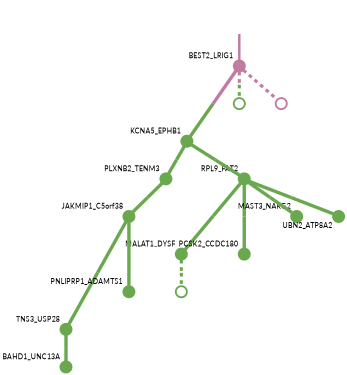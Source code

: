 strict digraph  {
graph[splines=false]; nodesep=0.7; rankdir=TB; ranksep=0.6; forcelabels=true; dpi=600; size=2.5;
0 [color="#c27ba0ff", fillcolor="#c27ba0ff", fixedsize=true, fontname=Lato, fontsize="12pt", height="0.25", label="", penwidth=3, shape=circle, style=filled, xlabel=BEST2_LRIG1];
2 [color="#6aa84fff", fillcolor="#6aa84fff", fixedsize=true, fontname=Lato, fontsize="12pt", height="0.25", label="", penwidth=3, shape=circle, style=filled, xlabel=KCNA5_EPHB1];
12 [color="#6aa84fff", fillcolor="#6aa84fff", fixedsize=true, fontname=Lato, fontsize="12pt", height="0.25", label="", penwidth=3, shape=circle, style=solid, xlabel=""];
14 [color="#c27ba0ff", fillcolor="#c27ba0ff", fixedsize=true, fontname=Lato, fontsize="12pt", height="0.25", label="", penwidth=3, shape=circle, style=solid, xlabel=""];
1 [color="#6aa84fff", fillcolor="#6aa84fff", fixedsize=true, fontname=Lato, fontsize="12pt", height="0.25", label="", penwidth=3, shape=circle, style=filled, xlabel=TNS3_USP28];
10 [color="#6aa84fff", fillcolor="#6aa84fff", fixedsize=true, fontname=Lato, fontsize="12pt", height="0.25", label="", penwidth=3, shape=circle, style=filled, xlabel=BAHD1_UNC13A];
9 [color="#6aa84fff", fillcolor="#6aa84fff", fixedsize=true, fontname=Lato, fontsize="12pt", height="0.25", label="", penwidth=3, shape=circle, style=filled, xlabel=PLXNB2_TENM3];
11 [color="#6aa84fff", fillcolor="#6aa84fff", fixedsize=true, fontname=Lato, fontsize="12pt", height="0.25", label="", penwidth=3, shape=circle, style=filled, xlabel=RPL9_FAT2];
4 [color="#6aa84fff", fillcolor="#6aa84fff", fixedsize=true, fontname=Lato, fontsize="12pt", height="0.25", label="", penwidth=3, shape=circle, style=filled, xlabel=MALAT1_DYSF];
13 [color="#6aa84fff", fillcolor="#6aa84fff", fixedsize=true, fontname=Lato, fontsize="12pt", height="0.25", label="", penwidth=3, shape=circle, style=solid, xlabel=""];
8 [color="#6aa84fff", fillcolor="#6aa84fff", fixedsize=true, fontname=Lato, fontsize="12pt", height="0.25", label="", penwidth=3, shape=circle, style=filled, xlabel=JAKMIP1_C5orf38];
5 [color="#6aa84fff", fillcolor="#6aa84fff", fixedsize=true, fontname=Lato, fontsize="12pt", height="0.25", label="", penwidth=3, shape=circle, style=filled, xlabel=PNLIPRP1_ADAMTS1];
3 [color="#6aa84fff", fillcolor="#6aa84fff", fixedsize=true, fontname=Lato, fontsize="12pt", height="0.25", label="", penwidth=3, shape=circle, style=filled, xlabel=PCSK2_CCDC180];
6 [color="#6aa84fff", fillcolor="#6aa84fff", fixedsize=true, fontname=Lato, fontsize="12pt", height="0.25", label="", penwidth=3, shape=circle, style=filled, xlabel=MAST3_NARG2];
7 [color="#6aa84fff", fillcolor="#6aa84fff", fixedsize=true, fontname=Lato, fontsize="12pt", height="0.25", label="", penwidth=3, shape=circle, style=filled, xlabel=UBN2_ATP8A2];
normal [label="", penwidth=3, style=invis, xlabel=BEST2_LRIG1];
0 -> 2  [arrowsize=0, color="#c27ba0ff;0.5:#6aa84fff", minlen="2.882352828979492", penwidth="5.5", style=solid];
0 -> 12  [arrowsize=0, color="#c27ba0ff;0.5:#6aa84fff", minlen="1.2941176891326904", penwidth=5, style=dashed];
0 -> 14  [arrowsize=0, color="#c27ba0ff;0.5:#c27ba0ff", minlen="1.2941176891326904", penwidth=5, style=dashed];
2 -> 9  [arrowsize=0, color="#6aa84fff;0.5:#6aa84fff", minlen="1.7058823108673096", penwidth="5.5", style=solid];
2 -> 11  [arrowsize=0, color="#6aa84fff;0.5:#6aa84fff", minlen="1.5882353782653809", penwidth="5.5", style=solid];
1 -> 10  [arrowsize=0, color="#6aa84fff;0.5:#6aa84fff", minlen="1.7058823108673096", penwidth="5.5", style=solid];
9 -> 8  [arrowsize=0, color="#6aa84fff;0.5:#6aa84fff", minlen="1.8235294818878174", penwidth="5.5", style=solid];
11 -> 3  [arrowsize=0, color="#6aa84fff;0.5:#6aa84fff", minlen="2.2941176891326904", penwidth="5.5", style=solid];
11 -> 4  [arrowsize=0, color="#6aa84fff;0.5:#6aa84fff", minlen="2.058823585510254", penwidth="5.5", style=solid];
11 -> 6  [arrowsize=0, color="#6aa84fff;0.5:#6aa84fff", minlen="1.941176414489746", penwidth="5.5", style=solid];
11 -> 7  [arrowsize=0, color="#6aa84fff;0.5:#6aa84fff", minlen="1.8235294818878174", penwidth="5.5", style=solid];
4 -> 13  [arrowsize=0, color="#6aa84fff;0.5:#6aa84fff", minlen="1.2941176891326904", penwidth=5, style=dashed];
8 -> 1  [arrowsize=0, color="#6aa84fff;0.5:#6aa84fff", minlen="3.0", penwidth="5.5", style=solid];
8 -> 5  [arrowsize=0, color="#6aa84fff;0.5:#6aa84fff", minlen="2.058823585510254", penwidth="5.5", style=solid];
normal -> 0  [arrowsize=0, color="#c27ba0ff", label="", penwidth=4, style=solid];
}
